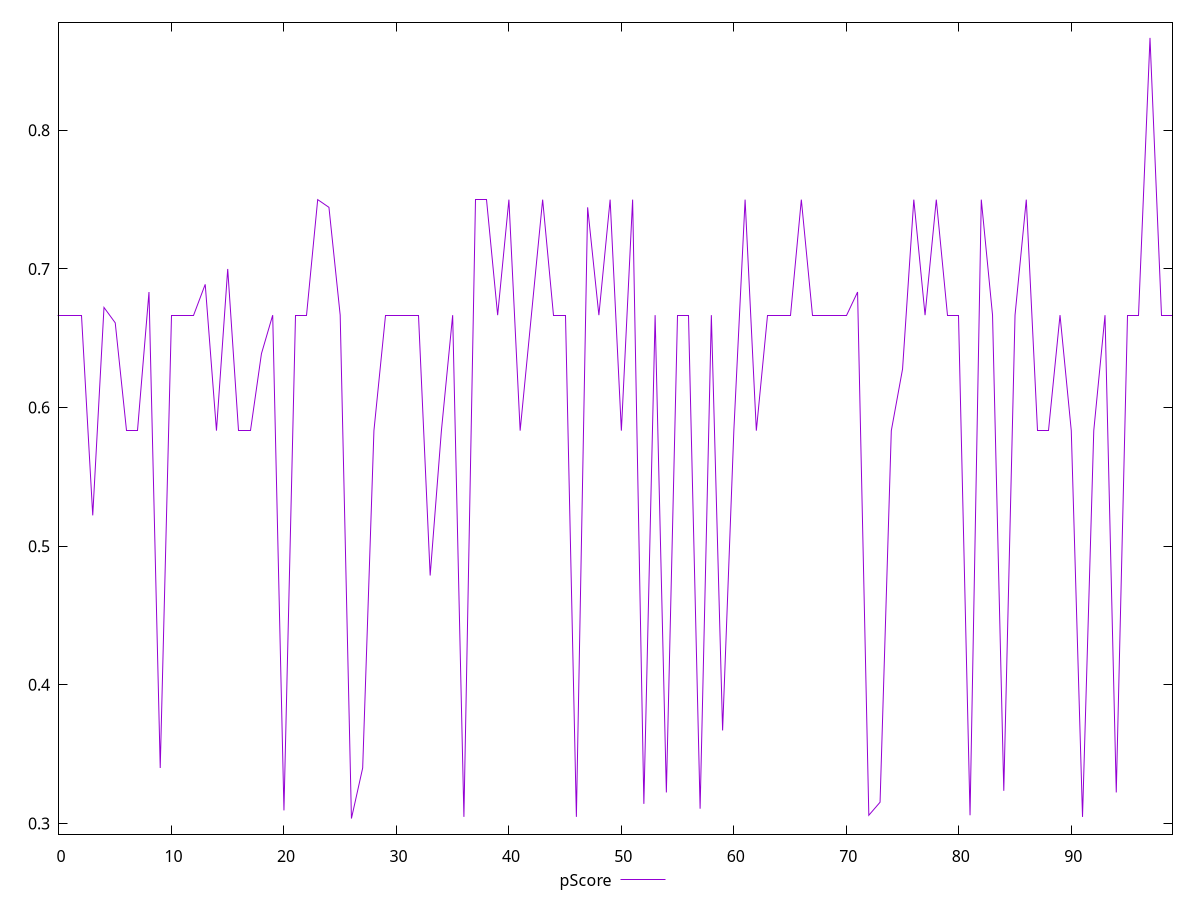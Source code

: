 reset

$pScore <<EOF
0 0.6666666666666666
1 0.6666666666666666
2 0.6666666666666666
3 0.5222222222222223
4 0.6722222222222223
5 0.6611111111111111
6 0.5833333333333334
7 0.5833333333333334
8 0.6833333333333333
9 0.33999999999999997
10 0.6666666666666666
11 0.6666666666666666
12 0.6666666666666666
13 0.6888888888888889
14 0.5833333333333334
15 0.7
16 0.5833333333333334
17 0.5833333333333334
18 0.6388888888888888
19 0.6666666666666666
20 0.3094117647058824
21 0.6666666666666666
22 0.6666666666666666
23 0.75
24 0.7444444444444445
25 0.6666666666666666
26 0.3035294117647059
27 0.33999999999999997
28 0.5833333333333334
29 0.6666666666666666
30 0.6666666666666666
31 0.6666666666666666
32 0.6666666666666666
33 0.4788235294117647
34 0.5833333333333334
35 0.6666666666666666
36 0.30470588235294116
37 0.75
38 0.75
39 0.6666666666666666
40 0.75
41 0.5833333333333334
42 0.6666666666666666
43 0.75
44 0.6666666666666666
45 0.6666666666666666
46 0.30470588235294116
47 0.7444444444444445
48 0.6666666666666666
49 0.75
50 0.5833333333333334
51 0.75
52 0.3141176470588235
53 0.6666666666666666
54 0.3223529411764706
55 0.6666666666666666
56 0.6666666666666666
57 0.3105882352941176
58 0.6666666666666666
59 0.36705882352941177
60 0.5833333333333334
61 0.75
62 0.5833333333333334
63 0.6666666666666666
64 0.6666666666666666
65 0.6666666666666666
66 0.75
67 0.6666666666666666
68 0.6666666666666666
69 0.6666666666666666
70 0.6666666666666666
71 0.6833333333333333
72 0.3058823529411765
73 0.31529411764705884
74 0.5833333333333334
75 0.6277777777777778
76 0.75
77 0.6666666666666666
78 0.75
79 0.6666666666666666
80 0.6666666666666666
81 0.3058823529411765
82 0.75
83 0.6666666666666666
84 0.32352941176470584
85 0.6666666666666666
86 0.75
87 0.5833333333333334
88 0.5833333333333334
89 0.6666666666666666
90 0.5833333333333334
91 0.30470588235294116
92 0.5833333333333334
93 0.6666666666666666
94 0.3223529411764706
95 0.6666666666666666
96 0.6666666666666666
97 0.8666666666666667
98 0.6666666666666666
99 0.6666666666666666
EOF

set key outside below
set xrange [0:99]
set yrange [0.2922666666666667:0.877929411764706]
set trange [0.2922666666666667:0.877929411764706]
set terminal svg size 640, 500 enhanced background rgb 'white'
set output "report/report_00029_2021-02-24T13-36-40.390Z/unused-css-rules/samples/astro/pScore/values.svg"

plot $pScore title "pScore" with line

reset
